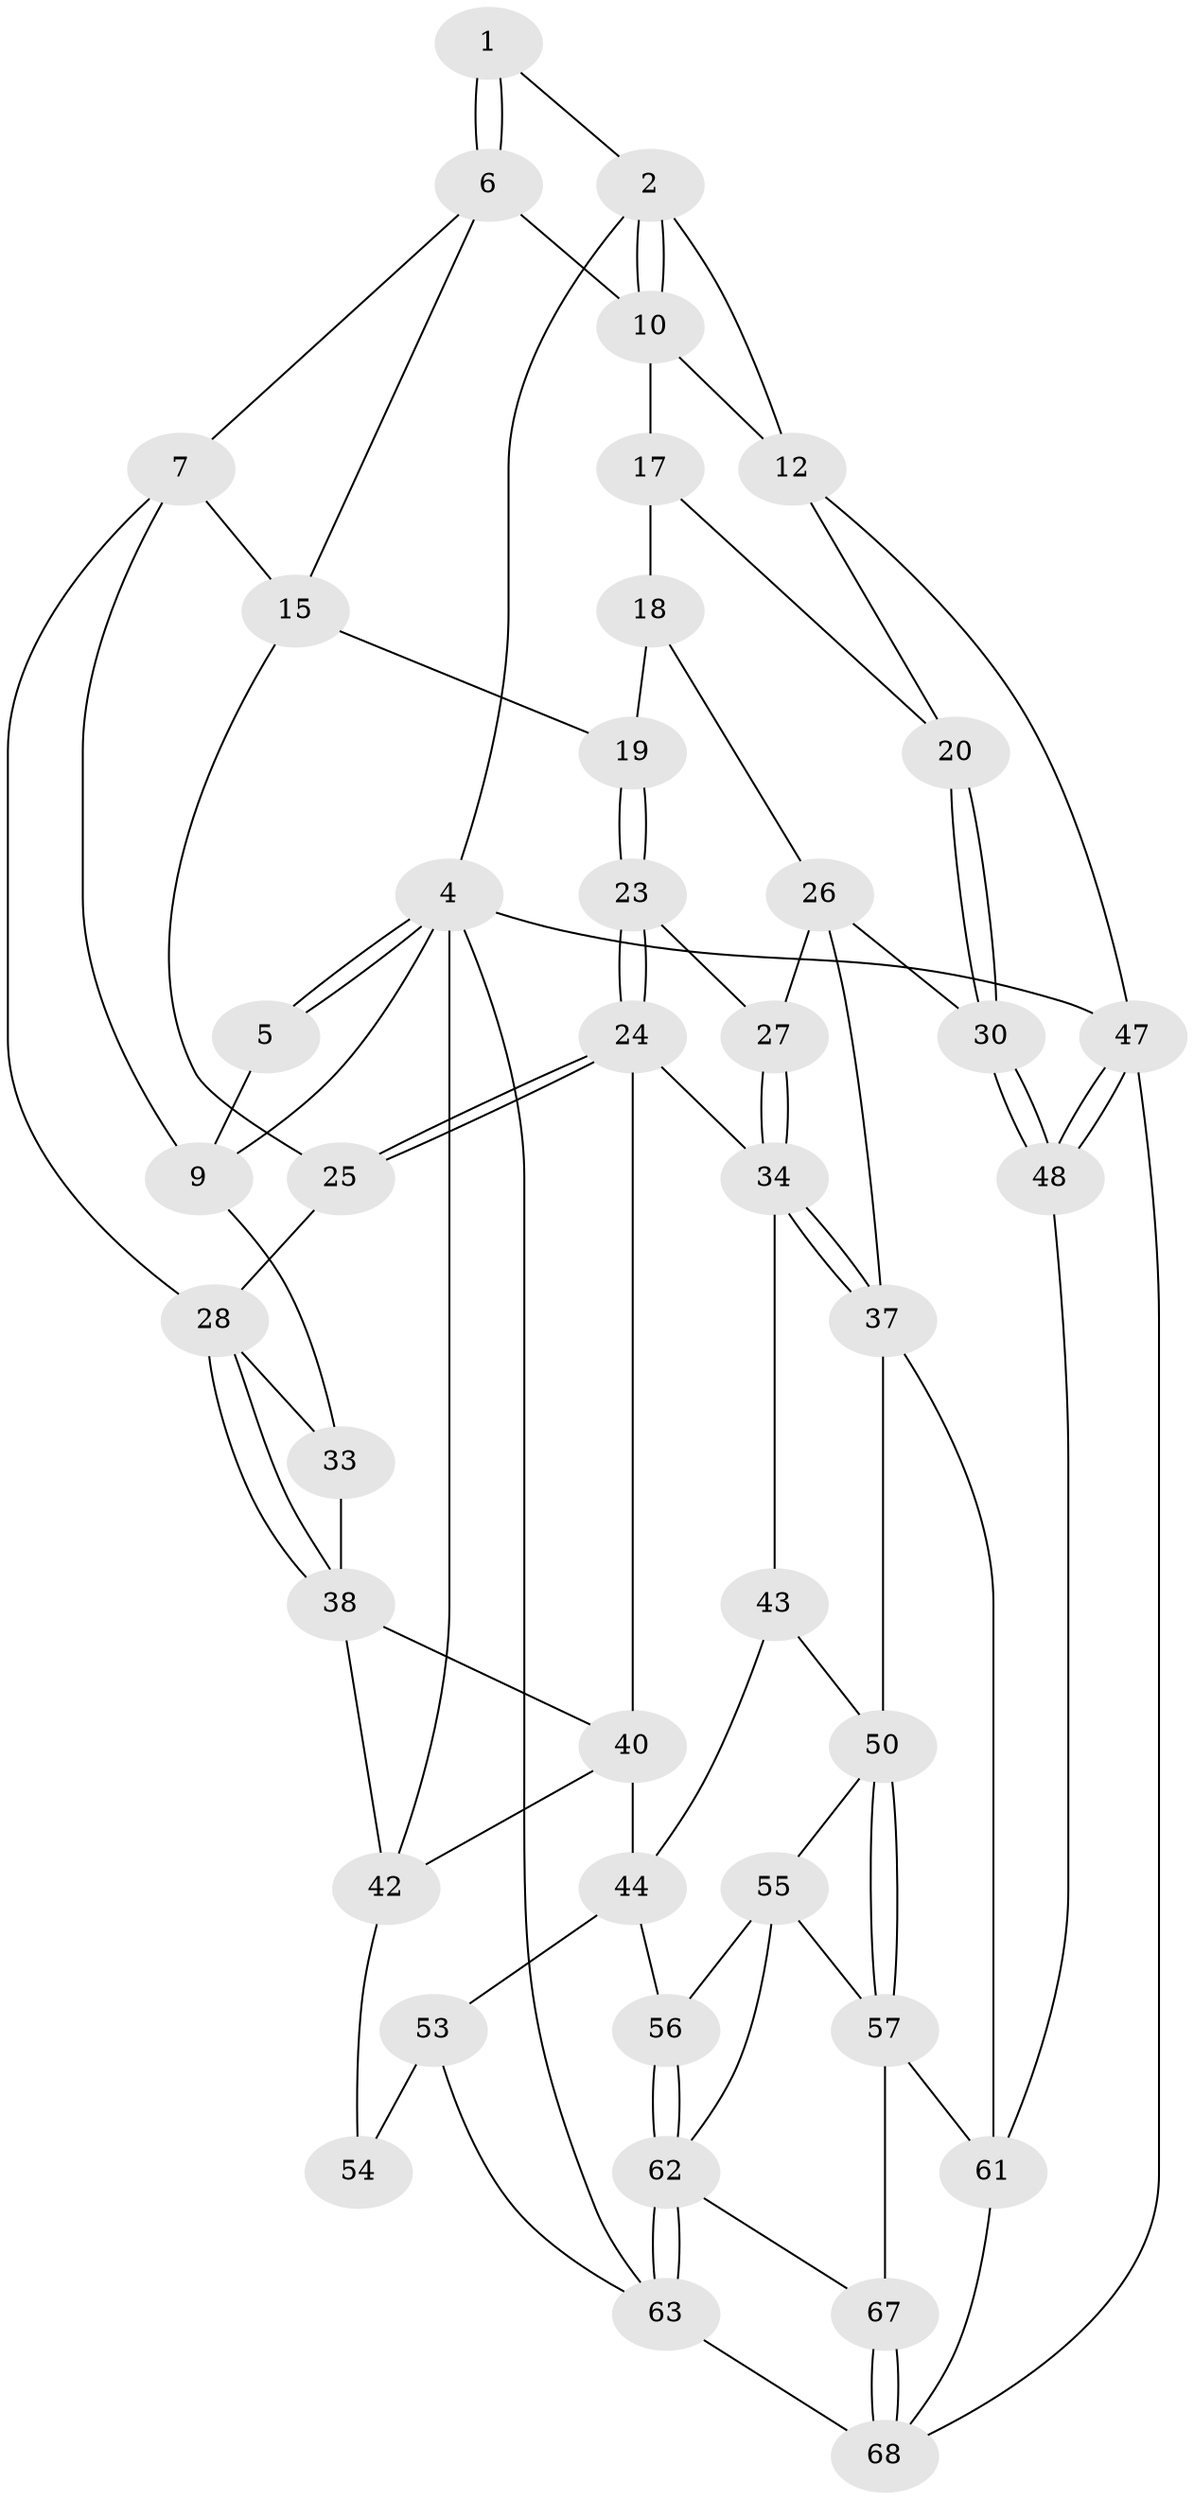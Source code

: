 // original degree distribution, {3: 0.028169014084507043, 4: 0.2535211267605634, 6: 0.2112676056338028, 5: 0.5070422535211268}
// Generated by graph-tools (version 1.1) at 2025/11/02/27/25 16:11:55]
// undirected, 42 vertices, 91 edges
graph export_dot {
graph [start="1"]
  node [color=gray90,style=filled];
  1 [pos="+0.4369020632119552+0"];
  2 [pos="+0.6700195885248639+0",super="+3"];
  4 [pos="+0+0",super="+46"];
  5 [pos="+0.00611757713881871+0"];
  6 [pos="+0.3910690349402768+0.04738260462948035",super="+11"];
  7 [pos="+0.33083714291183414+0.1248300399720161",super="+8"];
  9 [pos="+0.2128268155464732+0.23781833089199766",super="+32"];
  10 [pos="+0.634495487264983+0.1274830433776192",super="+13"];
  12 [pos="+0.8425569361799946+0.1012685362641032",super="+14"];
  15 [pos="+0.5499359684859977+0.2549050091170303",super="+16"];
  17 [pos="+0.7380692384981957+0.26805641020568327",super="+21"];
  18 [pos="+0.6760125017601516+0.2852979803942088",super="+22"];
  19 [pos="+0.6199661048717+0.2935118706809349"];
  20 [pos="+1+0.4395442596903138"];
  23 [pos="+0.6366613587902152+0.3819642728323195"];
  24 [pos="+0.504872772607838+0.46321635158587365",super="+36"];
  25 [pos="+0.45176990266604916+0.355495278090311"];
  26 [pos="+0.6903360430705932+0.3956350576325953",super="+31"];
  27 [pos="+0.6406303313504178+0.3850694578624387"];
  28 [pos="+0.24828190602683858+0.33212647420509",super="+29"];
  30 [pos="+1+0.5876913377993165"];
  33 [pos="+0+0.47916139727299206"];
  34 [pos="+0.6603095971695395+0.6607444065026695",super="+35"];
  37 [pos="+0.6665003327226082+0.6654349854261133",super="+49"];
  38 [pos="+0.2253806688326012+0.47972717677207705",super="+39"];
  40 [pos="+0.2512113443366827+0.5619997114546709",super="+41"];
  42 [pos="+0+0.6914668584131684",super="+45"];
  43 [pos="+0.33414533454288736+0.7133265352063785"];
  44 [pos="+0.2536027880641005+0.6939142927249695",super="+52"];
  47 [pos="+1+1",super="+70"];
  48 [pos="+1+0.8587072955339043",super="+60"];
  50 [pos="+0.5943059228724382+0.8029562063145176",super="+51"];
  53 [pos="+0.19042174437831702+0.8234648240174838",super="+64"];
  54 [pos="+0+0.7525872381687657"];
  55 [pos="+0.4302438879026078+0.8213700131118489",super="+59"];
  56 [pos="+0.32321278003192616+0.8627817097768579"];
  57 [pos="+0.5814666523127093+0.8726470099447156",super="+58"];
  61 [pos="+0.7659949521288141+0.9181990527011124",super="+66"];
  62 [pos="+0.3299761528831642+0.9226183136186553",super="+65"];
  63 [pos="+0.15323606761777675+1",super="+69"];
  67 [pos="+0.4288362921947006+1"];
  68 [pos="+0.43943165882653434+1",super="+71"];
  1 -- 2;
  1 -- 6;
  1 -- 6;
  2 -- 10;
  2 -- 10;
  2 -- 4;
  2 -- 12 [weight=2];
  4 -- 5;
  4 -- 5;
  4 -- 9;
  4 -- 42;
  4 -- 47;
  4 -- 63;
  5 -- 9;
  6 -- 7;
  6 -- 10;
  6 -- 15;
  7 -- 15;
  7 -- 9;
  7 -- 28;
  9 -- 33;
  10 -- 17;
  10 -- 12;
  12 -- 20;
  12 -- 47;
  15 -- 19;
  15 -- 25;
  17 -- 18 [weight=2];
  17 -- 20;
  18 -- 19;
  18 -- 26;
  19 -- 23;
  19 -- 23;
  20 -- 30;
  20 -- 30;
  23 -- 24;
  23 -- 24;
  23 -- 27;
  24 -- 25;
  24 -- 25;
  24 -- 40;
  24 -- 34;
  25 -- 28;
  26 -- 27;
  26 -- 37;
  26 -- 30;
  27 -- 34;
  27 -- 34;
  28 -- 38;
  28 -- 38;
  28 -- 33;
  30 -- 48;
  30 -- 48;
  33 -- 38;
  34 -- 37;
  34 -- 37;
  34 -- 43;
  37 -- 50;
  37 -- 61;
  38 -- 40;
  38 -- 42;
  40 -- 42;
  40 -- 44;
  42 -- 54;
  43 -- 44;
  43 -- 50;
  44 -- 56;
  44 -- 53;
  47 -- 48 [weight=2];
  47 -- 48;
  47 -- 68;
  48 -- 61;
  50 -- 57;
  50 -- 57;
  50 -- 55;
  53 -- 54 [weight=2];
  53 -- 63;
  55 -- 56;
  55 -- 62;
  55 -- 57;
  56 -- 62;
  56 -- 62;
  57 -- 61;
  57 -- 67;
  61 -- 68;
  62 -- 63;
  62 -- 63;
  62 -- 67;
  63 -- 68;
  67 -- 68;
  67 -- 68;
}
